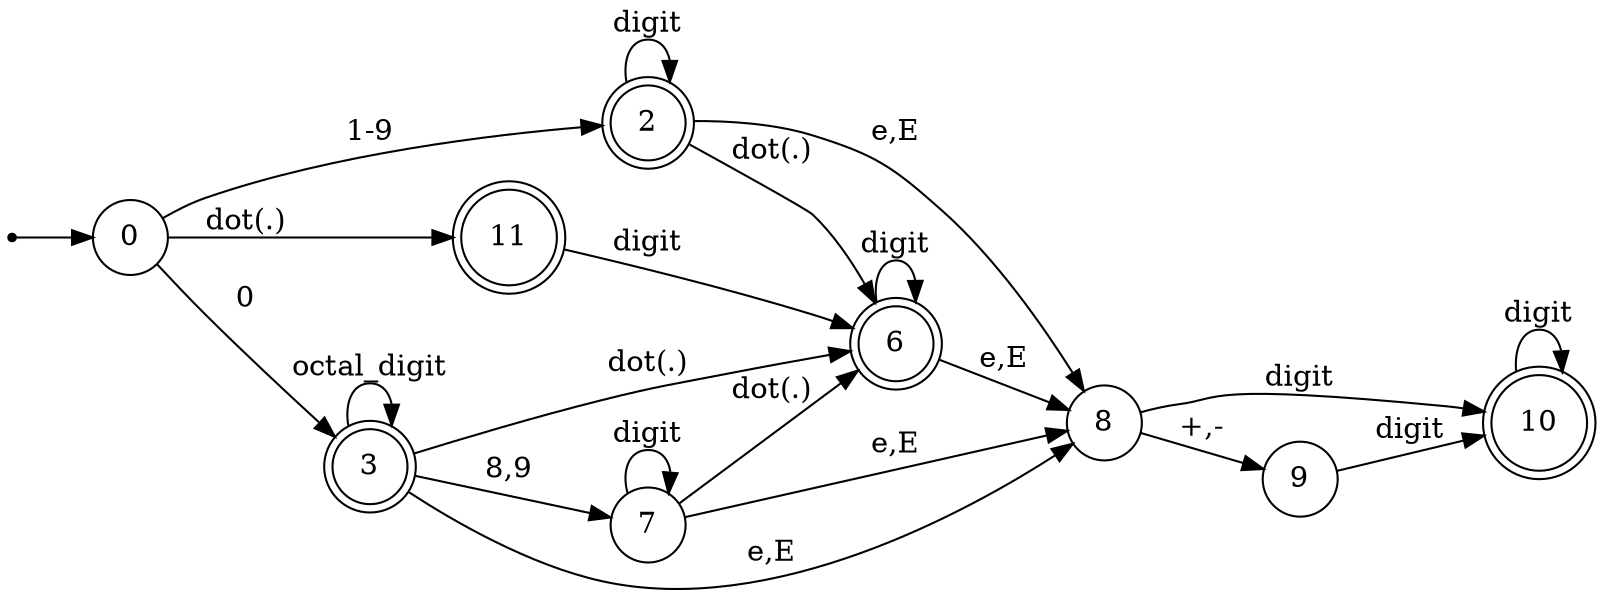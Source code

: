digraph decimal_float {
    rankdir=LR
    node [shape=circle]
    s [shape=point]
    s -> 0

    // decimal integer
    0 -> 2 [label="1-9"]
    2 -> 2 [label=digit]
    2 [shape=doublecircle]

    // octal integer
    0 -> 3 [label=0]
    3 -> 3 [label=octal_digit]
    3 [shape=doublecircle]

    // decimal float
    2 -> 6 [label="dot(.)"]
    3 -> 6 [label="dot(.)"]
    3 -> 7 [label="8,9"]
    7 -> 7 [label=digit]
    7 -> 6 [label="dot(.)"]
    7 -> 8 [label="e,E"]
    6 -> 6 [label=digit]
    6 [shape=doublecircle]

    0 -> 11 [label="dot(.)"]
    11 [shape=doublecircle]
    11 -> 6 [label=digit]

    2 -> 8 [label="e,E"]
    3 -> 8 [label="e,E"]
    6 -> 8 [label="e,E"]
    8 -> 10 [label=digit]
    8 -> 9 [label="+,-"]
    9 -> 10 [label=digit]
    10 -> 10 [label=digit]
    10 [shape=doublecircle]
}